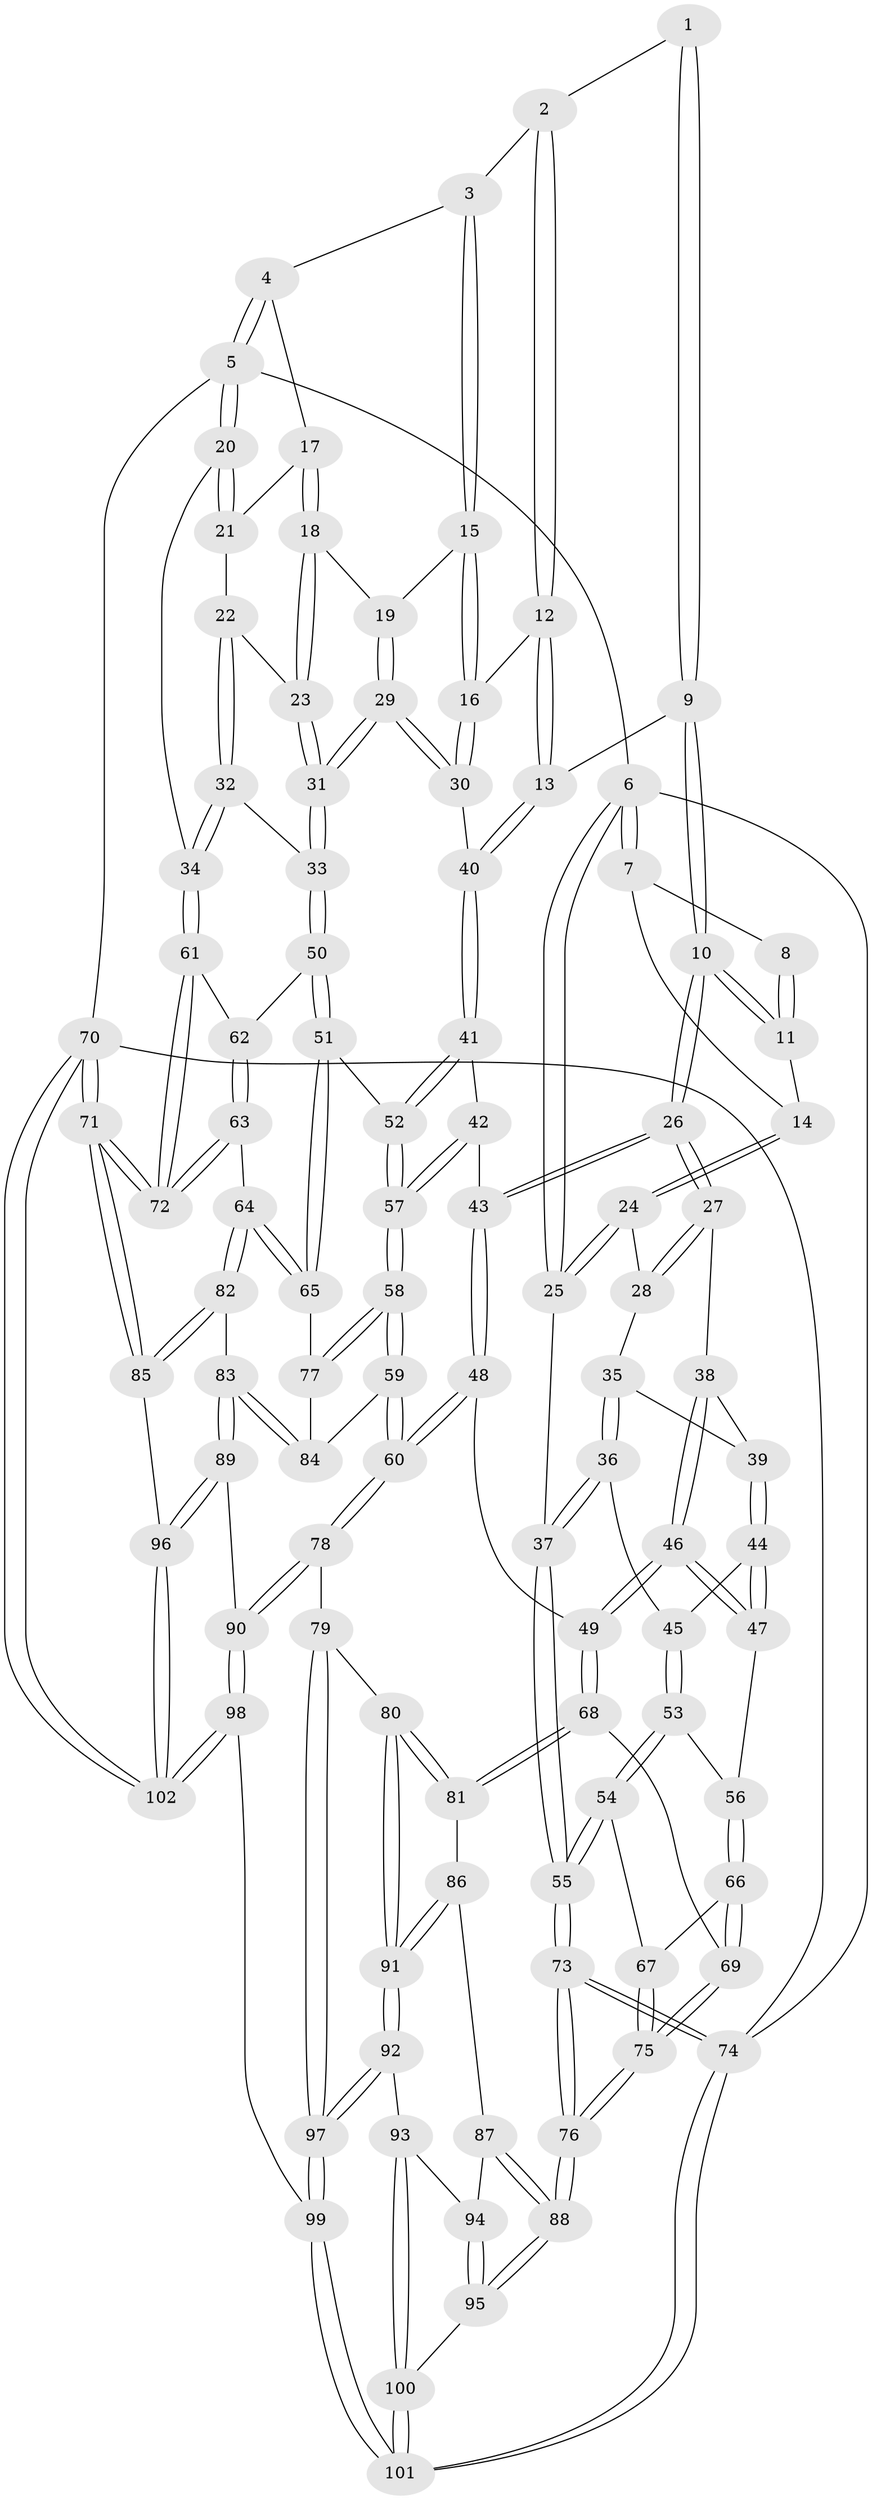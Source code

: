 // Generated by graph-tools (version 1.1) at 2025/38/02/21/25 10:38:58]
// undirected, 102 vertices, 252 edges
graph export_dot {
graph [start="1"]
  node [color=gray90,style=filled];
  1 [pos="+0.5971978344482558+0"];
  2 [pos="+0.605077923789713+0"];
  3 [pos="+0.948434688559592+0"];
  4 [pos="+0.9585937011690996+0"];
  5 [pos="+1+0"];
  6 [pos="+0+0"];
  7 [pos="+0+0"];
  8 [pos="+0.48049502053571125+0"];
  9 [pos="+0.4418271587158734+0.20276144699460444"];
  10 [pos="+0.419579837682709+0.21367917542201817"];
  11 [pos="+0.32464108504125455+0.10934168589014567"];
  12 [pos="+0.6455454788763605+0.07112082948400689"];
  13 [pos="+0.5079635311778183+0.21080331260640492"];
  14 [pos="+0.1679554629403819+0.049798751671564626"];
  15 [pos="+0.7902961469381597+0.11365019777468068"];
  16 [pos="+0.7132568862429338+0.20178379820116119"];
  17 [pos="+0.9030703299501626+0.14567494262087624"];
  18 [pos="+0.8893151717936413+0.16755784611755836"];
  19 [pos="+0.8725249288346081+0.17425047499196017"];
  20 [pos="+1+0"];
  21 [pos="+0.9550455109230402+0.16512384091155835"];
  22 [pos="+0.9554663923603183+0.2139124708906493"];
  23 [pos="+0.9236459124398569+0.2090859406552774"];
  24 [pos="+0.14636706698012736+0.12866921890921318"];
  25 [pos="+0+0.23743465520171556"];
  26 [pos="+0.4134237617507275+0.22646033963060405"];
  27 [pos="+0.34392149301708025+0.263790904308766"];
  28 [pos="+0.14672873195343034+0.14267310524593807"];
  29 [pos="+0.7944226105429864+0.29780422377822"];
  30 [pos="+0.7048511154453727+0.26370228535617685"];
  31 [pos="+0.8319251763093366+0.3273510485855877"];
  32 [pos="+0.9662026471314691+0.22242413899882893"];
  33 [pos="+0.8609032611607791+0.35936781356304687"];
  34 [pos="+1+0.27802580722696324"];
  35 [pos="+0.14098360707357993+0.18365809576601724"];
  36 [pos="+0.017473565066447275+0.32204719943692584"];
  37 [pos="+0+0.2798843147546818"];
  38 [pos="+0.31771836527785713+0.2836536504362685"];
  39 [pos="+0.22220975050204533+0.29533659835591125"];
  40 [pos="+0.6843649332111483+0.27334217347485684"];
  41 [pos="+0.6675772420111009+0.31089003090311845"];
  42 [pos="+0.49940073135934565+0.3924802490415709"];
  43 [pos="+0.4588961187110393+0.3772767126517067"];
  44 [pos="+0.18950960849889653+0.335145849917523"];
  45 [pos="+0.05446143037249495+0.3523081941095915"];
  46 [pos="+0.29149874355685307+0.47133852628245343"];
  47 [pos="+0.22191149919166184+0.43366303655492694"];
  48 [pos="+0.3635857654854876+0.5196482281256829"];
  49 [pos="+0.32055476060863636+0.5175387320336213"];
  50 [pos="+0.8652188660689493+0.3659243020567898"];
  51 [pos="+0.7883332986109053+0.5072090195977484"];
  52 [pos="+0.6493976900309754+0.49132415777119914"];
  53 [pos="+0.07518758019181593+0.409995267122298"];
  54 [pos="+0.0298907537918027+0.5195608871508335"];
  55 [pos="+0+0.5706982797558477"];
  56 [pos="+0.13933169491193462+0.45409459936958874"];
  57 [pos="+0.609210449916625+0.5200379744912551"];
  58 [pos="+0.5726282890040438+0.5912895364838439"];
  59 [pos="+0.5395197145429061+0.6393798871543491"];
  60 [pos="+0.5263483736251451+0.6501796095913338"];
  61 [pos="+1+0.3679956859194959"];
  62 [pos="+0.8811137007233757+0.37018930524138777"];
  63 [pos="+0.9711281951982582+0.5926326558623363"];
  64 [pos="+0.904171744163488+0.6236525447994572"];
  65 [pos="+0.8202418137491998+0.5715723157180848"];
  66 [pos="+0.13843194801623787+0.5721263765456884"];
  67 [pos="+0.07073698126840677+0.5477808557981104"];
  68 [pos="+0.20564653790739826+0.6331848164206028"];
  69 [pos="+0.18192002654860456+0.6223681629142032"];
  70 [pos="+1+1"];
  71 [pos="+1+0.8342655747276522"];
  72 [pos="+1+0.5563820470173129"];
  73 [pos="+0+0.805616396829797"];
  74 [pos="+0+1"];
  75 [pos="+0+0.6803830865374338"];
  76 [pos="+0+0.8035610818321618"];
  77 [pos="+0.7727699937196559+0.6126065149191569"];
  78 [pos="+0.5113318882728024+0.7311275727504826"];
  79 [pos="+0.45093442065587375+0.76348853184847"];
  80 [pos="+0.38248296464421727+0.7766647962044947"];
  81 [pos="+0.20654960952991291+0.6375959695878017"];
  82 [pos="+0.8755966307470163+0.7754985753772954"];
  83 [pos="+0.787546634109057+0.7879778548587276"];
  84 [pos="+0.7325483767430642+0.6778881176486605"];
  85 [pos="+0.9296640962788274+0.8249886726402983"];
  86 [pos="+0.1683868527048093+0.7439010934596144"];
  87 [pos="+0.14419172558770502+0.7740781619954142"];
  88 [pos="+0+0.8106464097994976"];
  89 [pos="+0.6961627269230588+0.8526742016220414"];
  90 [pos="+0.63741317170276+0.869204993573774"];
  91 [pos="+0.31471945812043456+0.845866320932482"];
  92 [pos="+0.29060576822919426+0.8934038050985184"];
  93 [pos="+0.23271705699873002+0.9020760225424858"];
  94 [pos="+0.15379818707469842+0.8077892332623124"];
  95 [pos="+0.09652041850242205+0.9219768296299469"];
  96 [pos="+0.8824168122595327+1"];
  97 [pos="+0.4192903732414724+1"];
  98 [pos="+0.5747307825664236+1"];
  99 [pos="+0.4407507601151572+1"];
  100 [pos="+0.15063315641527017+0.9735304900861106"];
  101 [pos="+0.13394515065211057+1"];
  102 [pos="+0.9234835101995302+1"];
  1 -- 2;
  1 -- 9;
  1 -- 9;
  2 -- 3;
  2 -- 12;
  2 -- 12;
  3 -- 4;
  3 -- 15;
  3 -- 15;
  4 -- 5;
  4 -- 5;
  4 -- 17;
  5 -- 6;
  5 -- 20;
  5 -- 20;
  5 -- 70;
  6 -- 7;
  6 -- 7;
  6 -- 25;
  6 -- 25;
  6 -- 74;
  7 -- 8;
  7 -- 14;
  8 -- 11;
  8 -- 11;
  9 -- 10;
  9 -- 10;
  9 -- 13;
  10 -- 11;
  10 -- 11;
  10 -- 26;
  10 -- 26;
  11 -- 14;
  12 -- 13;
  12 -- 13;
  12 -- 16;
  13 -- 40;
  13 -- 40;
  14 -- 24;
  14 -- 24;
  15 -- 16;
  15 -- 16;
  15 -- 19;
  16 -- 30;
  16 -- 30;
  17 -- 18;
  17 -- 18;
  17 -- 21;
  18 -- 19;
  18 -- 23;
  18 -- 23;
  19 -- 29;
  19 -- 29;
  20 -- 21;
  20 -- 21;
  20 -- 34;
  21 -- 22;
  22 -- 23;
  22 -- 32;
  22 -- 32;
  23 -- 31;
  23 -- 31;
  24 -- 25;
  24 -- 25;
  24 -- 28;
  25 -- 37;
  26 -- 27;
  26 -- 27;
  26 -- 43;
  26 -- 43;
  27 -- 28;
  27 -- 28;
  27 -- 38;
  28 -- 35;
  29 -- 30;
  29 -- 30;
  29 -- 31;
  29 -- 31;
  30 -- 40;
  31 -- 33;
  31 -- 33;
  32 -- 33;
  32 -- 34;
  32 -- 34;
  33 -- 50;
  33 -- 50;
  34 -- 61;
  34 -- 61;
  35 -- 36;
  35 -- 36;
  35 -- 39;
  36 -- 37;
  36 -- 37;
  36 -- 45;
  37 -- 55;
  37 -- 55;
  38 -- 39;
  38 -- 46;
  38 -- 46;
  39 -- 44;
  39 -- 44;
  40 -- 41;
  40 -- 41;
  41 -- 42;
  41 -- 52;
  41 -- 52;
  42 -- 43;
  42 -- 57;
  42 -- 57;
  43 -- 48;
  43 -- 48;
  44 -- 45;
  44 -- 47;
  44 -- 47;
  45 -- 53;
  45 -- 53;
  46 -- 47;
  46 -- 47;
  46 -- 49;
  46 -- 49;
  47 -- 56;
  48 -- 49;
  48 -- 60;
  48 -- 60;
  49 -- 68;
  49 -- 68;
  50 -- 51;
  50 -- 51;
  50 -- 62;
  51 -- 52;
  51 -- 65;
  51 -- 65;
  52 -- 57;
  52 -- 57;
  53 -- 54;
  53 -- 54;
  53 -- 56;
  54 -- 55;
  54 -- 55;
  54 -- 67;
  55 -- 73;
  55 -- 73;
  56 -- 66;
  56 -- 66;
  57 -- 58;
  57 -- 58;
  58 -- 59;
  58 -- 59;
  58 -- 77;
  58 -- 77;
  59 -- 60;
  59 -- 60;
  59 -- 84;
  60 -- 78;
  60 -- 78;
  61 -- 62;
  61 -- 72;
  61 -- 72;
  62 -- 63;
  62 -- 63;
  63 -- 64;
  63 -- 72;
  63 -- 72;
  64 -- 65;
  64 -- 65;
  64 -- 82;
  64 -- 82;
  65 -- 77;
  66 -- 67;
  66 -- 69;
  66 -- 69;
  67 -- 75;
  67 -- 75;
  68 -- 69;
  68 -- 81;
  68 -- 81;
  69 -- 75;
  69 -- 75;
  70 -- 71;
  70 -- 71;
  70 -- 102;
  70 -- 102;
  70 -- 74;
  71 -- 72;
  71 -- 72;
  71 -- 85;
  71 -- 85;
  73 -- 74;
  73 -- 74;
  73 -- 76;
  73 -- 76;
  74 -- 101;
  74 -- 101;
  75 -- 76;
  75 -- 76;
  76 -- 88;
  76 -- 88;
  77 -- 84;
  78 -- 79;
  78 -- 90;
  78 -- 90;
  79 -- 80;
  79 -- 97;
  79 -- 97;
  80 -- 81;
  80 -- 81;
  80 -- 91;
  80 -- 91;
  81 -- 86;
  82 -- 83;
  82 -- 85;
  82 -- 85;
  83 -- 84;
  83 -- 84;
  83 -- 89;
  83 -- 89;
  85 -- 96;
  86 -- 87;
  86 -- 91;
  86 -- 91;
  87 -- 88;
  87 -- 88;
  87 -- 94;
  88 -- 95;
  88 -- 95;
  89 -- 90;
  89 -- 96;
  89 -- 96;
  90 -- 98;
  90 -- 98;
  91 -- 92;
  91 -- 92;
  92 -- 93;
  92 -- 97;
  92 -- 97;
  93 -- 94;
  93 -- 100;
  93 -- 100;
  94 -- 95;
  94 -- 95;
  95 -- 100;
  96 -- 102;
  96 -- 102;
  97 -- 99;
  97 -- 99;
  98 -- 99;
  98 -- 102;
  98 -- 102;
  99 -- 101;
  99 -- 101;
  100 -- 101;
  100 -- 101;
}
